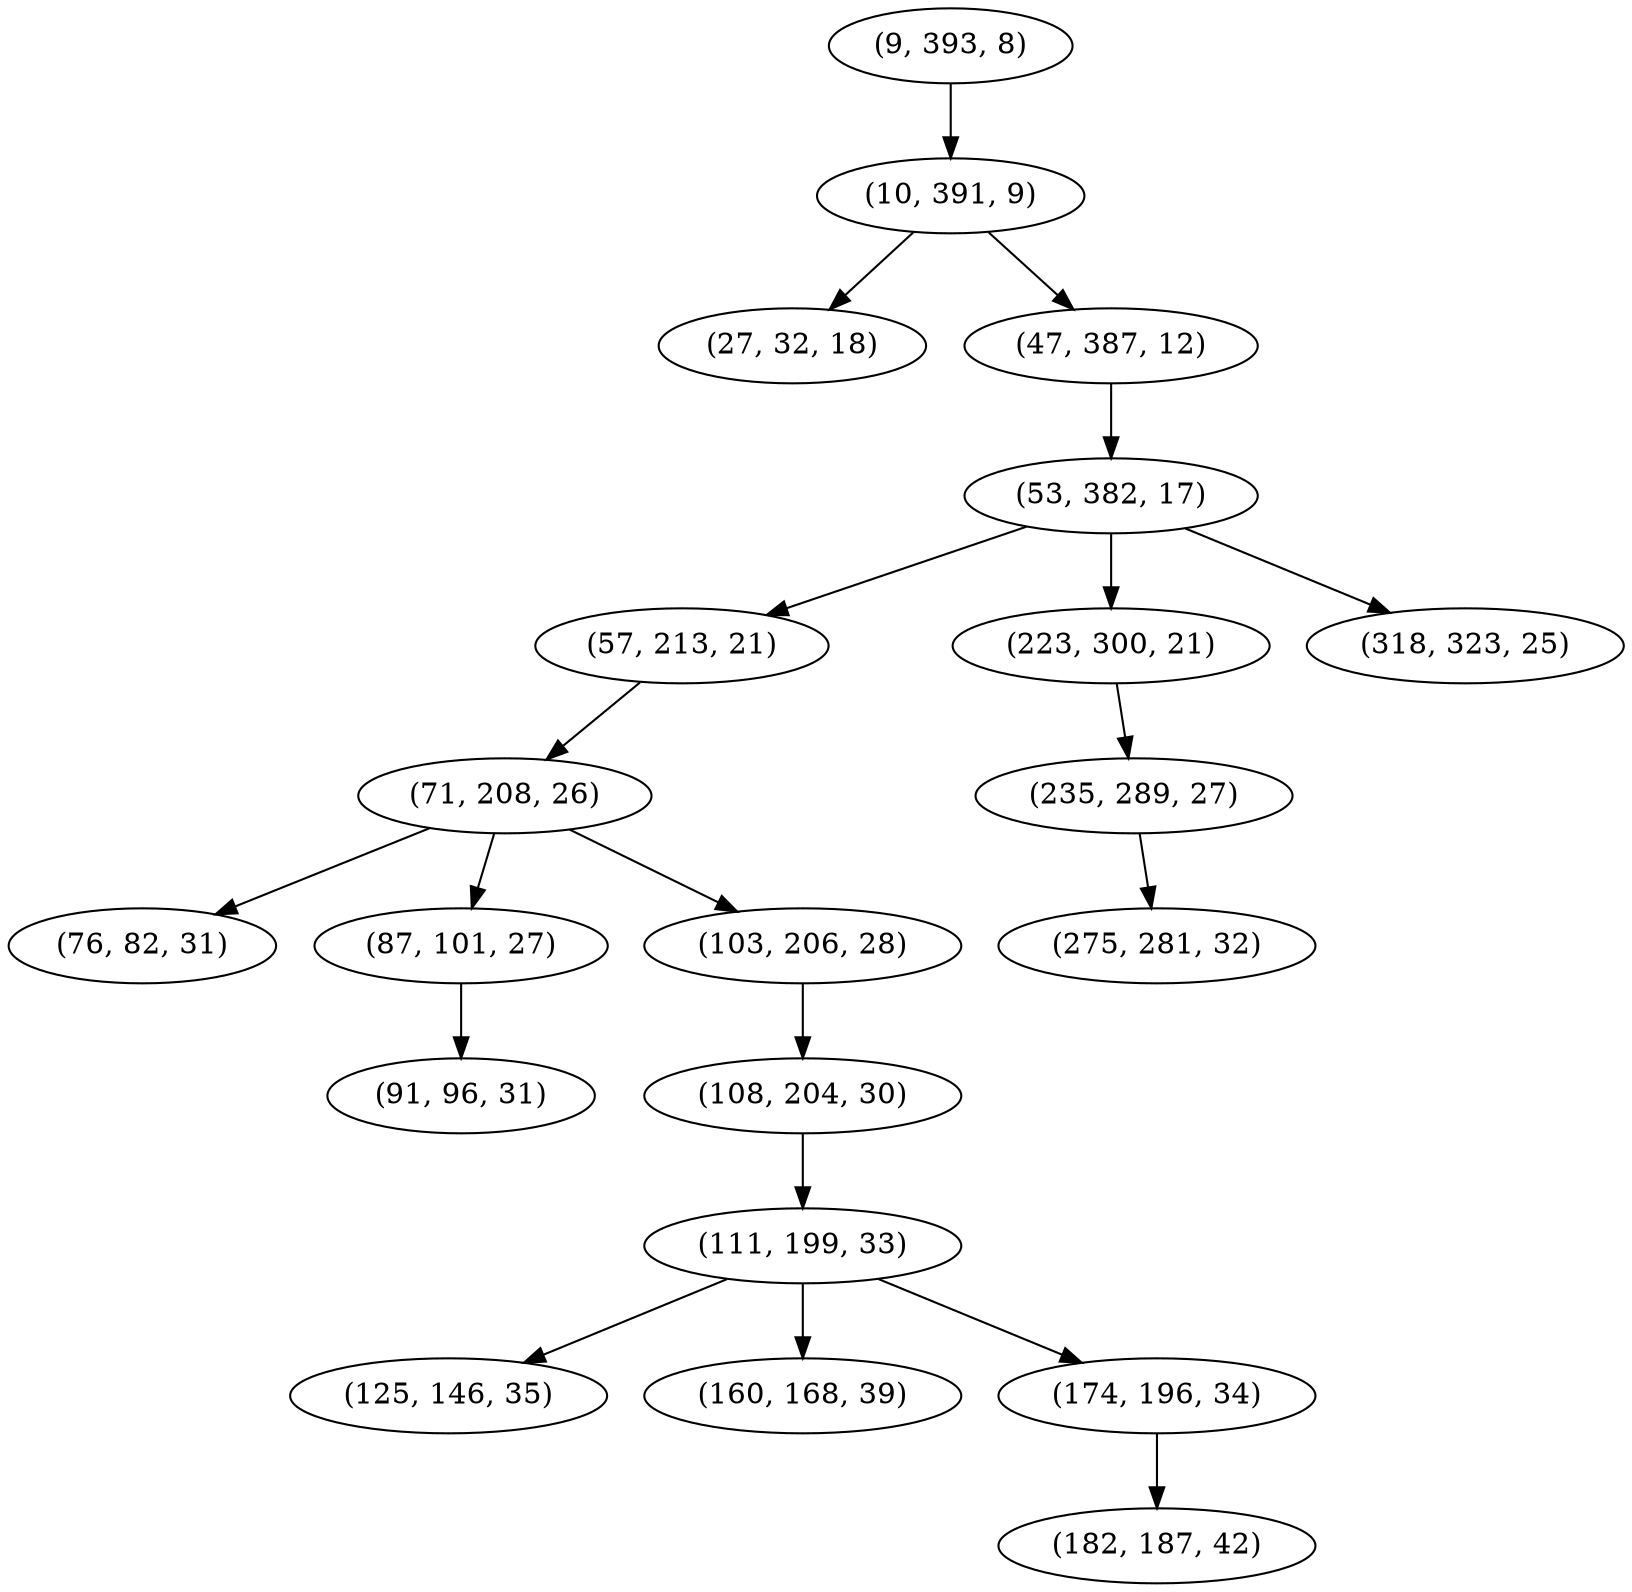 digraph tree {
    "(9, 393, 8)";
    "(10, 391, 9)";
    "(27, 32, 18)";
    "(47, 387, 12)";
    "(53, 382, 17)";
    "(57, 213, 21)";
    "(71, 208, 26)";
    "(76, 82, 31)";
    "(87, 101, 27)";
    "(91, 96, 31)";
    "(103, 206, 28)";
    "(108, 204, 30)";
    "(111, 199, 33)";
    "(125, 146, 35)";
    "(160, 168, 39)";
    "(174, 196, 34)";
    "(182, 187, 42)";
    "(223, 300, 21)";
    "(235, 289, 27)";
    "(275, 281, 32)";
    "(318, 323, 25)";
    "(9, 393, 8)" -> "(10, 391, 9)";
    "(10, 391, 9)" -> "(27, 32, 18)";
    "(10, 391, 9)" -> "(47, 387, 12)";
    "(47, 387, 12)" -> "(53, 382, 17)";
    "(53, 382, 17)" -> "(57, 213, 21)";
    "(53, 382, 17)" -> "(223, 300, 21)";
    "(53, 382, 17)" -> "(318, 323, 25)";
    "(57, 213, 21)" -> "(71, 208, 26)";
    "(71, 208, 26)" -> "(76, 82, 31)";
    "(71, 208, 26)" -> "(87, 101, 27)";
    "(71, 208, 26)" -> "(103, 206, 28)";
    "(87, 101, 27)" -> "(91, 96, 31)";
    "(103, 206, 28)" -> "(108, 204, 30)";
    "(108, 204, 30)" -> "(111, 199, 33)";
    "(111, 199, 33)" -> "(125, 146, 35)";
    "(111, 199, 33)" -> "(160, 168, 39)";
    "(111, 199, 33)" -> "(174, 196, 34)";
    "(174, 196, 34)" -> "(182, 187, 42)";
    "(223, 300, 21)" -> "(235, 289, 27)";
    "(235, 289, 27)" -> "(275, 281, 32)";
}
